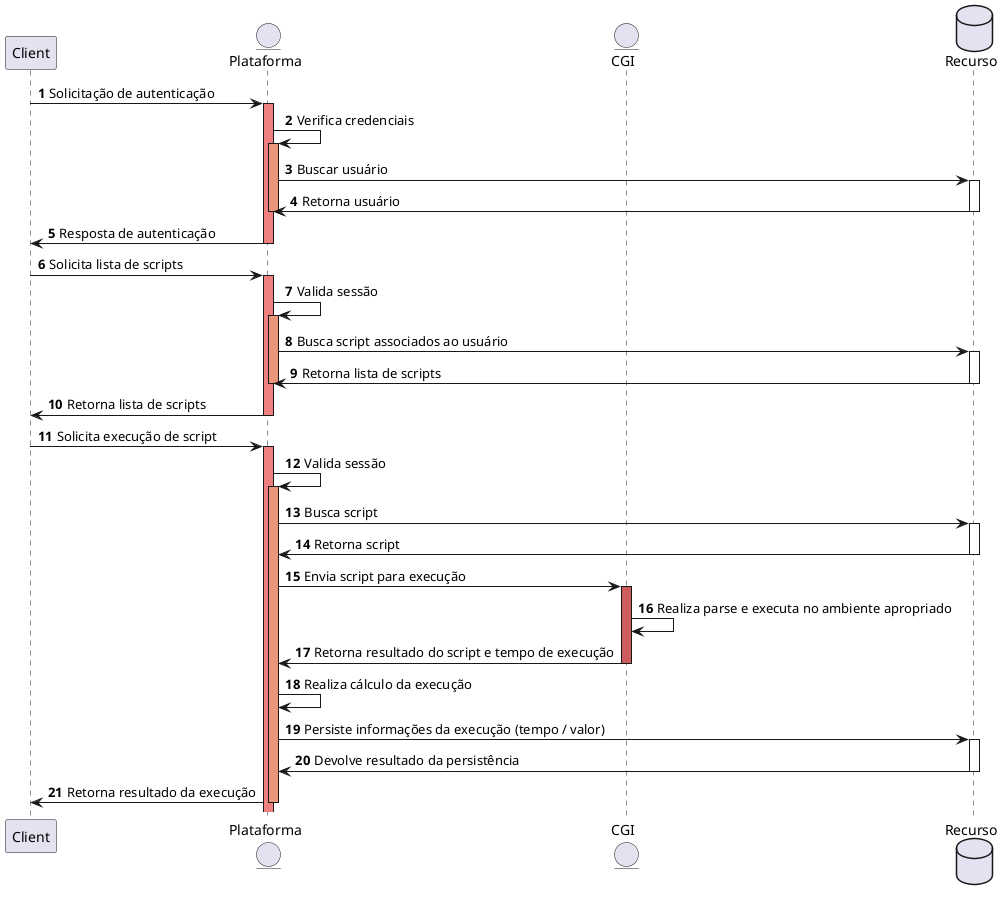 @startuml
    
    participant Client
    entity Plataforma
    entity CGI
    database Recurso

    autonumber

'   Authentication

    Client -> Plataforma: Solicitação de autenticação
    activate Plataforma #LightCoral
    Plataforma -> Plataforma: Verifica credenciais
    activate Plataforma #DarkSalmon

    Plataforma -> Recurso: Buscar usuário
    activate Recurso
    Recurso -> Plataforma: Retorna usuário
    deactivate Recurso
    deactivate Plataforma

    Plataforma -> Client: Resposta de autenticação
    deactivate Plataforma

'   List Scripts

    Client -> Plataforma: Solicita lista de scripts
    activate Plataforma #LightCoral
    Plataforma -> Plataforma: Valida sessão
    activate Plataforma #DarkSalmon

    Plataforma -> Recurso: Busca script associados ao usuário
    activate Recurso
    Recurso -> Plataforma: Retorna lista de scripts
    deactivate Recurso
    deactivate Plataforma
    Plataforma -> Client: Retorna lista de scripts
    deactivate Plataforma

'   Execute script

    Client -> Plataforma: Solicita execução de script

    activate Plataforma #LightCoral
    Plataforma -> Plataforma: Valida sessão
    activate Plataforma #DarkSalmon

    Plataforma -> Recurso: Busca script
    activate Recurso
    Recurso -> Plataforma: Retorna script
    deactivate Recurso

    Plataforma -> CGI: Envia script para execução

    activate CGI #IndianRed
    CGI -> CGI: Realiza parse e executa no ambiente apropriado
    CGI -> Plataforma: Retorna resultado do script e tempo de execução
    deactivate CGI

    Plataforma -> Plataforma: Realiza cálculo da execução
    Plataforma -> Recurso: Persiste informações da execução (tempo / valor)
    activate Recurso
    Recurso -> Plataforma: Devolve resultado da persistência
    deactivate Recurso
    Plataforma -> Client: Retorna resultado da execução
    deactivate Plataforma
    
@enduml
